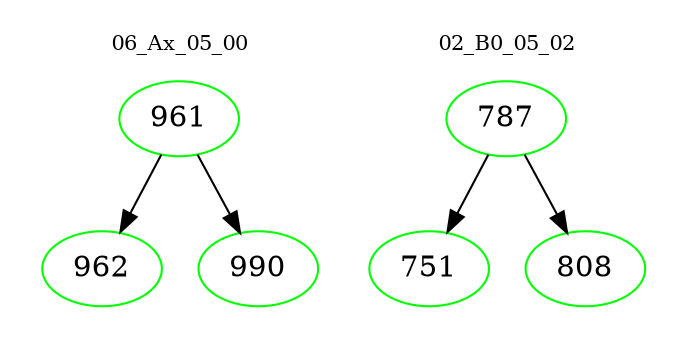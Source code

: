 digraph{
subgraph cluster_0 {
color = white
label = "06_Ax_05_00";
fontsize=10;
T0_961 [label="961", color="green"]
T0_961 -> T0_962 [color="black"]
T0_962 [label="962", color="green"]
T0_961 -> T0_990 [color="black"]
T0_990 [label="990", color="green"]
}
subgraph cluster_1 {
color = white
label = "02_B0_05_02";
fontsize=10;
T1_787 [label="787", color="green"]
T1_787 -> T1_751 [color="black"]
T1_751 [label="751", color="green"]
T1_787 -> T1_808 [color="black"]
T1_808 [label="808", color="green"]
}
}
